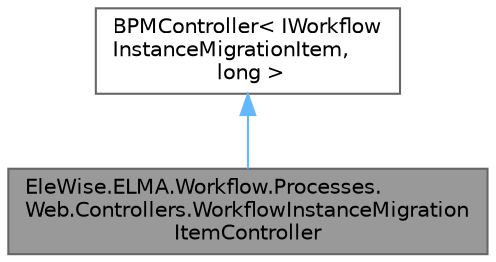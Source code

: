 digraph "EleWise.ELMA.Workflow.Processes.Web.Controllers.WorkflowInstanceMigrationItemController"
{
 // LATEX_PDF_SIZE
  bgcolor="transparent";
  edge [fontname=Helvetica,fontsize=10,labelfontname=Helvetica,labelfontsize=10];
  node [fontname=Helvetica,fontsize=10,shape=box,height=0.2,width=0.4];
  Node1 [id="Node000001",label="EleWise.ELMA.Workflow.Processes.\lWeb.Controllers.WorkflowInstanceMigration\lItemController",height=0.2,width=0.4,color="gray40", fillcolor="grey60", style="filled", fontcolor="black",tooltip="Контроллер для работы с элементами пакета миграции экземпляров процесса"];
  Node2 -> Node1 [id="edge1_Node000001_Node000002",dir="back",color="steelblue1",style="solid",tooltip=" "];
  Node2 [id="Node000002",label="BPMController\< IWorkflow\lInstanceMigrationItem,\l long \>",height=0.2,width=0.4,color="gray40", fillcolor="white", style="filled",tooltip=" "];
}
